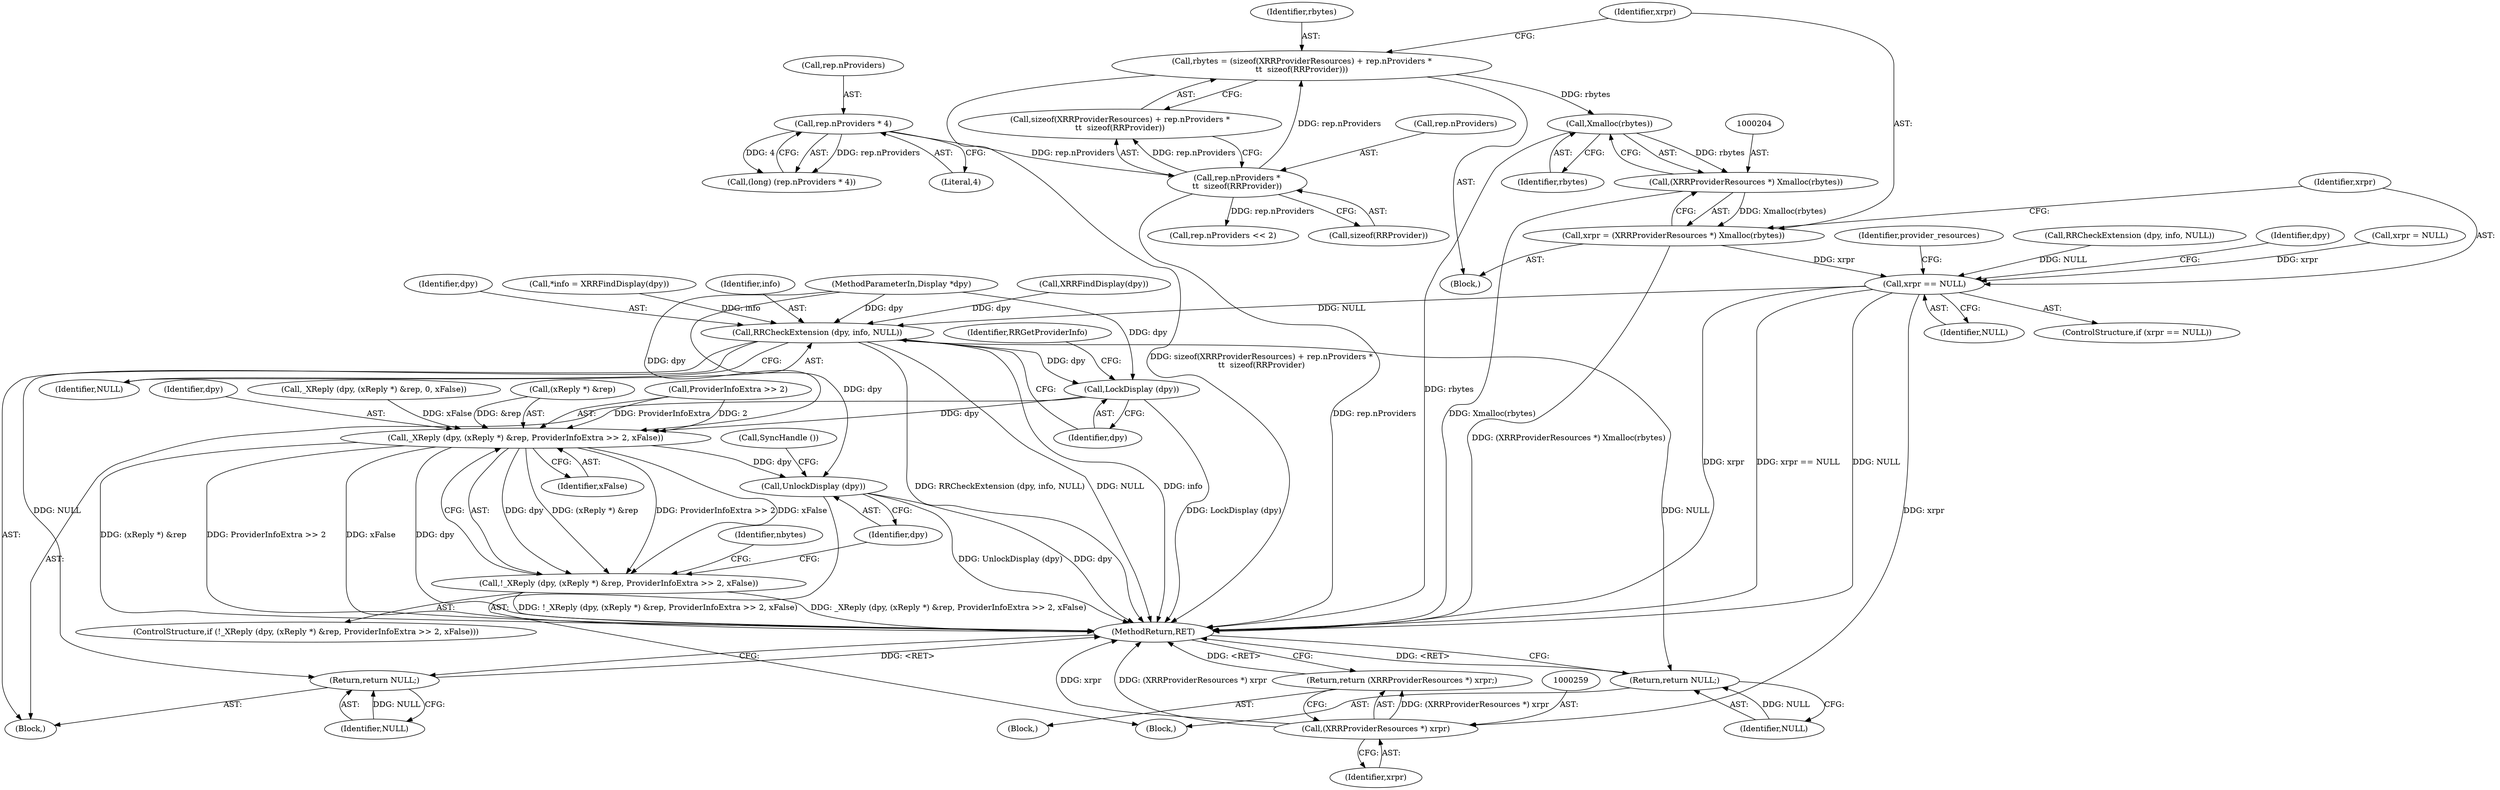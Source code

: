 digraph "0_libXrandr_a0df3e1c7728205e5c7650b2e6dce684139254a6_1@API" {
"1000205" [label="(Call,Xmalloc(rbytes))"];
"1000190" [label="(Call,rbytes = (sizeof(XRRProviderResources) + rep.nProviders *\n\t\t  sizeof(RRProvider)))"];
"1000195" [label="(Call,rep.nProviders *\n\t\t  sizeof(RRProvider))"];
"1000185" [label="(Call,rep.nProviders * 4)"];
"1000203" [label="(Call,(XRRProviderResources *) Xmalloc(rbytes))"];
"1000201" [label="(Call,xrpr = (XRRProviderResources *) Xmalloc(rbytes))"];
"1000222" [label="(Call,xrpr == NULL)"];
"1000258" [label="(Call,(XRRProviderResources *) xrpr)"];
"1000257" [label="(Return,return (XRRProviderResources *) xrpr;)"];
"1000276" [label="(Call,RRCheckExtension (dpy, info, NULL))"];
"1000280" [label="(Call,LockDisplay (dpy))"];
"1000313" [label="(Call,_XReply (dpy, (xReply *) &rep, ProviderInfoExtra >> 2, xFalse))"];
"1000312" [label="(Call,!_XReply (dpy, (xReply *) &rep, ProviderInfoExtra >> 2, xFalse))"];
"1000324" [label="(Call,UnlockDisplay (dpy))"];
"1000327" [label="(Return,return NULL;)"];
"1000369" [label="(Return,return NULL;)"];
"1000185" [label="(Call,rep.nProviders * 4)"];
"1000268" [label="(Call,XRRFindDisplay(dpy))"];
"1000324" [label="(Call,UnlockDisplay (dpy))"];
"1000224" [label="(Identifier,NULL)"];
"1000263" [label="(Identifier,provider_resources)"];
"1000103" [label="(MethodParameterIn,Display *dpy)"];
"1000370" [label="(Identifier,NULL)"];
"1000191" [label="(Identifier,rbytes)"];
"1000225" [label="(Block,)"];
"1000311" [label="(ControlStructure,if (!_XReply (dpy, (xReply *) &rep, ProviderInfoExtra >> 2, xFalse)))"];
"1000326" [label="(Call,SyncHandle ())"];
"1000201" [label="(Call,xrpr = (XRRProviderResources *) Xmalloc(rbytes))"];
"1000257" [label="(Return,return (XRRProviderResources *) xrpr;)"];
"1000315" [label="(Call,(xReply *) &rep)"];
"1000279" [label="(Identifier,NULL)"];
"1000280" [label="(Call,LockDisplay (dpy))"];
"1000199" [label="(Call,sizeof(RRProvider))"];
"1000277" [label="(Identifier,dpy)"];
"1000328" [label="(Identifier,NULL)"];
"1000266" [label="(Call,*info = XRRFindDisplay(dpy))"];
"1000189" [label="(Literal,4)"];
"1000203" [label="(Call,(XRRProviderResources *) Xmalloc(rbytes))"];
"1000192" [label="(Call,sizeof(XRRProviderResources) + rep.nProviders *\n\t\t  sizeof(RRProvider))"];
"1000281" [label="(Identifier,dpy)"];
"1000283" [label="(Identifier,RRGetProviderInfo)"];
"1000314" [label="(Identifier,dpy)"];
"1000264" [label="(Block,)"];
"1000330" [label="(Identifier,nbytes)"];
"1000205" [label="(Call,Xmalloc(rbytes))"];
"1000196" [label="(Call,rep.nProviders)"];
"1000206" [label="(Identifier,rbytes)"];
"1000322" [label="(Identifier,xFalse)"];
"1000312" [label="(Call,!_XReply (dpy, (xReply *) &rep, ProviderInfoExtra >> 2, xFalse))"];
"1000258" [label="(Call,(XRRProviderResources *) xrpr)"];
"1000117" [label="(Call,RRCheckExtension (dpy, info, NULL))"];
"1000323" [label="(Block,)"];
"1000260" [label="(Identifier,xrpr)"];
"1000278" [label="(Identifier,info)"];
"1000190" [label="(Call,rbytes = (sizeof(XRRProviderResources) + rep.nProviders *\n\t\t  sizeof(RRProvider)))"];
"1000195" [label="(Call,rep.nProviders *\n\t\t  sizeof(RRProvider))"];
"1000222" [label="(Call,xrpr == NULL)"];
"1000369" [label="(Return,return NULL;)"];
"1000186" [label="(Call,rep.nProviders)"];
"1000238" [label="(Call,rep.nProviders << 2)"];
"1000327" [label="(Return,return NULL;)"];
"1000227" [label="(Identifier,dpy)"];
"1000218" [label="(Call,xrpr = NULL)"];
"1000313" [label="(Call,_XReply (dpy, (xReply *) &rep, ProviderInfoExtra >> 2, xFalse))"];
"1000147" [label="(Call,_XReply (dpy, (xReply *) &rep, 0, xFalse))"];
"1000183" [label="(Call,(long) (rep.nProviders * 4))"];
"1000223" [label="(Identifier,xrpr)"];
"1000325" [label="(Identifier,dpy)"];
"1000319" [label="(Call,ProviderInfoExtra >> 2)"];
"1000221" [label="(ControlStructure,if (xrpr == NULL))"];
"1000591" [label="(MethodReturn,RET)"];
"1000276" [label="(Call,RRCheckExtension (dpy, info, NULL))"];
"1000171" [label="(Block,)"];
"1000202" [label="(Identifier,xrpr)"];
"1000205" -> "1000203"  [label="AST: "];
"1000205" -> "1000206"  [label="CFG: "];
"1000206" -> "1000205"  [label="AST: "];
"1000203" -> "1000205"  [label="CFG: "];
"1000205" -> "1000591"  [label="DDG: rbytes"];
"1000205" -> "1000203"  [label="DDG: rbytes"];
"1000190" -> "1000205"  [label="DDG: rbytes"];
"1000190" -> "1000171"  [label="AST: "];
"1000190" -> "1000192"  [label="CFG: "];
"1000191" -> "1000190"  [label="AST: "];
"1000192" -> "1000190"  [label="AST: "];
"1000202" -> "1000190"  [label="CFG: "];
"1000190" -> "1000591"  [label="DDG: sizeof(XRRProviderResources) + rep.nProviders *\n\t\t  sizeof(RRProvider)"];
"1000195" -> "1000190"  [label="DDG: rep.nProviders"];
"1000195" -> "1000192"  [label="AST: "];
"1000195" -> "1000199"  [label="CFG: "];
"1000196" -> "1000195"  [label="AST: "];
"1000199" -> "1000195"  [label="AST: "];
"1000192" -> "1000195"  [label="CFG: "];
"1000195" -> "1000591"  [label="DDG: rep.nProviders"];
"1000195" -> "1000192"  [label="DDG: rep.nProviders"];
"1000185" -> "1000195"  [label="DDG: rep.nProviders"];
"1000195" -> "1000238"  [label="DDG: rep.nProviders"];
"1000185" -> "1000183"  [label="AST: "];
"1000185" -> "1000189"  [label="CFG: "];
"1000186" -> "1000185"  [label="AST: "];
"1000189" -> "1000185"  [label="AST: "];
"1000183" -> "1000185"  [label="CFG: "];
"1000185" -> "1000183"  [label="DDG: rep.nProviders"];
"1000185" -> "1000183"  [label="DDG: 4"];
"1000203" -> "1000201"  [label="AST: "];
"1000204" -> "1000203"  [label="AST: "];
"1000201" -> "1000203"  [label="CFG: "];
"1000203" -> "1000591"  [label="DDG: Xmalloc(rbytes)"];
"1000203" -> "1000201"  [label="DDG: Xmalloc(rbytes)"];
"1000201" -> "1000171"  [label="AST: "];
"1000202" -> "1000201"  [label="AST: "];
"1000223" -> "1000201"  [label="CFG: "];
"1000201" -> "1000591"  [label="DDG: (XRRProviderResources *) Xmalloc(rbytes)"];
"1000201" -> "1000222"  [label="DDG: xrpr"];
"1000222" -> "1000221"  [label="AST: "];
"1000222" -> "1000224"  [label="CFG: "];
"1000223" -> "1000222"  [label="AST: "];
"1000224" -> "1000222"  [label="AST: "];
"1000227" -> "1000222"  [label="CFG: "];
"1000263" -> "1000222"  [label="CFG: "];
"1000222" -> "1000591"  [label="DDG: xrpr"];
"1000222" -> "1000591"  [label="DDG: xrpr == NULL"];
"1000222" -> "1000591"  [label="DDG: NULL"];
"1000218" -> "1000222"  [label="DDG: xrpr"];
"1000117" -> "1000222"  [label="DDG: NULL"];
"1000222" -> "1000258"  [label="DDG: xrpr"];
"1000222" -> "1000276"  [label="DDG: NULL"];
"1000258" -> "1000257"  [label="AST: "];
"1000258" -> "1000260"  [label="CFG: "];
"1000259" -> "1000258"  [label="AST: "];
"1000260" -> "1000258"  [label="AST: "];
"1000257" -> "1000258"  [label="CFG: "];
"1000258" -> "1000591"  [label="DDG: xrpr"];
"1000258" -> "1000591"  [label="DDG: (XRRProviderResources *) xrpr"];
"1000258" -> "1000257"  [label="DDG: (XRRProviderResources *) xrpr"];
"1000257" -> "1000225"  [label="AST: "];
"1000591" -> "1000257"  [label="CFG: "];
"1000257" -> "1000591"  [label="DDG: <RET>"];
"1000276" -> "1000264"  [label="AST: "];
"1000276" -> "1000279"  [label="CFG: "];
"1000277" -> "1000276"  [label="AST: "];
"1000278" -> "1000276"  [label="AST: "];
"1000279" -> "1000276"  [label="AST: "];
"1000281" -> "1000276"  [label="CFG: "];
"1000276" -> "1000591"  [label="DDG: info"];
"1000276" -> "1000591"  [label="DDG: RRCheckExtension (dpy, info, NULL)"];
"1000276" -> "1000591"  [label="DDG: NULL"];
"1000268" -> "1000276"  [label="DDG: dpy"];
"1000103" -> "1000276"  [label="DDG: dpy"];
"1000266" -> "1000276"  [label="DDG: info"];
"1000276" -> "1000280"  [label="DDG: dpy"];
"1000276" -> "1000327"  [label="DDG: NULL"];
"1000276" -> "1000369"  [label="DDG: NULL"];
"1000280" -> "1000264"  [label="AST: "];
"1000280" -> "1000281"  [label="CFG: "];
"1000281" -> "1000280"  [label="AST: "];
"1000283" -> "1000280"  [label="CFG: "];
"1000280" -> "1000591"  [label="DDG: LockDisplay (dpy)"];
"1000103" -> "1000280"  [label="DDG: dpy"];
"1000280" -> "1000313"  [label="DDG: dpy"];
"1000313" -> "1000312"  [label="AST: "];
"1000313" -> "1000322"  [label="CFG: "];
"1000314" -> "1000313"  [label="AST: "];
"1000315" -> "1000313"  [label="AST: "];
"1000319" -> "1000313"  [label="AST: "];
"1000322" -> "1000313"  [label="AST: "];
"1000312" -> "1000313"  [label="CFG: "];
"1000313" -> "1000591"  [label="DDG: (xReply *) &rep"];
"1000313" -> "1000591"  [label="DDG: ProviderInfoExtra >> 2"];
"1000313" -> "1000591"  [label="DDG: xFalse"];
"1000313" -> "1000591"  [label="DDG: dpy"];
"1000313" -> "1000312"  [label="DDG: dpy"];
"1000313" -> "1000312"  [label="DDG: (xReply *) &rep"];
"1000313" -> "1000312"  [label="DDG: ProviderInfoExtra >> 2"];
"1000313" -> "1000312"  [label="DDG: xFalse"];
"1000103" -> "1000313"  [label="DDG: dpy"];
"1000315" -> "1000313"  [label="DDG: &rep"];
"1000319" -> "1000313"  [label="DDG: ProviderInfoExtra"];
"1000319" -> "1000313"  [label="DDG: 2"];
"1000147" -> "1000313"  [label="DDG: xFalse"];
"1000313" -> "1000324"  [label="DDG: dpy"];
"1000312" -> "1000311"  [label="AST: "];
"1000325" -> "1000312"  [label="CFG: "];
"1000330" -> "1000312"  [label="CFG: "];
"1000312" -> "1000591"  [label="DDG: !_XReply (dpy, (xReply *) &rep, ProviderInfoExtra >> 2, xFalse)"];
"1000312" -> "1000591"  [label="DDG: _XReply (dpy, (xReply *) &rep, ProviderInfoExtra >> 2, xFalse)"];
"1000324" -> "1000323"  [label="AST: "];
"1000324" -> "1000325"  [label="CFG: "];
"1000325" -> "1000324"  [label="AST: "];
"1000326" -> "1000324"  [label="CFG: "];
"1000324" -> "1000591"  [label="DDG: UnlockDisplay (dpy)"];
"1000324" -> "1000591"  [label="DDG: dpy"];
"1000103" -> "1000324"  [label="DDG: dpy"];
"1000327" -> "1000323"  [label="AST: "];
"1000327" -> "1000328"  [label="CFG: "];
"1000328" -> "1000327"  [label="AST: "];
"1000591" -> "1000327"  [label="CFG: "];
"1000327" -> "1000591"  [label="DDG: <RET>"];
"1000328" -> "1000327"  [label="DDG: NULL"];
"1000369" -> "1000264"  [label="AST: "];
"1000369" -> "1000370"  [label="CFG: "];
"1000370" -> "1000369"  [label="AST: "];
"1000591" -> "1000369"  [label="CFG: "];
"1000369" -> "1000591"  [label="DDG: <RET>"];
"1000370" -> "1000369"  [label="DDG: NULL"];
}
